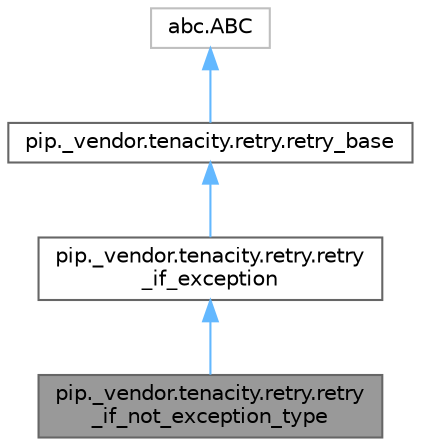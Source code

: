 digraph "pip._vendor.tenacity.retry.retry_if_not_exception_type"
{
 // LATEX_PDF_SIZE
  bgcolor="transparent";
  edge [fontname=Helvetica,fontsize=10,labelfontname=Helvetica,labelfontsize=10];
  node [fontname=Helvetica,fontsize=10,shape=box,height=0.2,width=0.4];
  Node1 [id="Node000001",label="pip._vendor.tenacity.retry.retry\l_if_not_exception_type",height=0.2,width=0.4,color="gray40", fillcolor="grey60", style="filled", fontcolor="black",tooltip=" "];
  Node2 -> Node1 [id="edge1_Node000001_Node000002",dir="back",color="steelblue1",style="solid",tooltip=" "];
  Node2 [id="Node000002",label="pip._vendor.tenacity.retry.retry\l_if_exception",height=0.2,width=0.4,color="gray40", fillcolor="white", style="filled",URL="$d1/d94/classpip_1_1__vendor_1_1tenacity_1_1retry_1_1retry__if__exception.html",tooltip=" "];
  Node3 -> Node2 [id="edge2_Node000002_Node000003",dir="back",color="steelblue1",style="solid",tooltip=" "];
  Node3 [id="Node000003",label="pip._vendor.tenacity.retry.retry_base",height=0.2,width=0.4,color="gray40", fillcolor="white", style="filled",URL="$dd/d40/classpip_1_1__vendor_1_1tenacity_1_1retry_1_1retry__base.html",tooltip=" "];
  Node4 -> Node3 [id="edge3_Node000003_Node000004",dir="back",color="steelblue1",style="solid",tooltip=" "];
  Node4 [id="Node000004",label="abc.ABC",height=0.2,width=0.4,color="grey75", fillcolor="white", style="filled",tooltip=" "];
}
